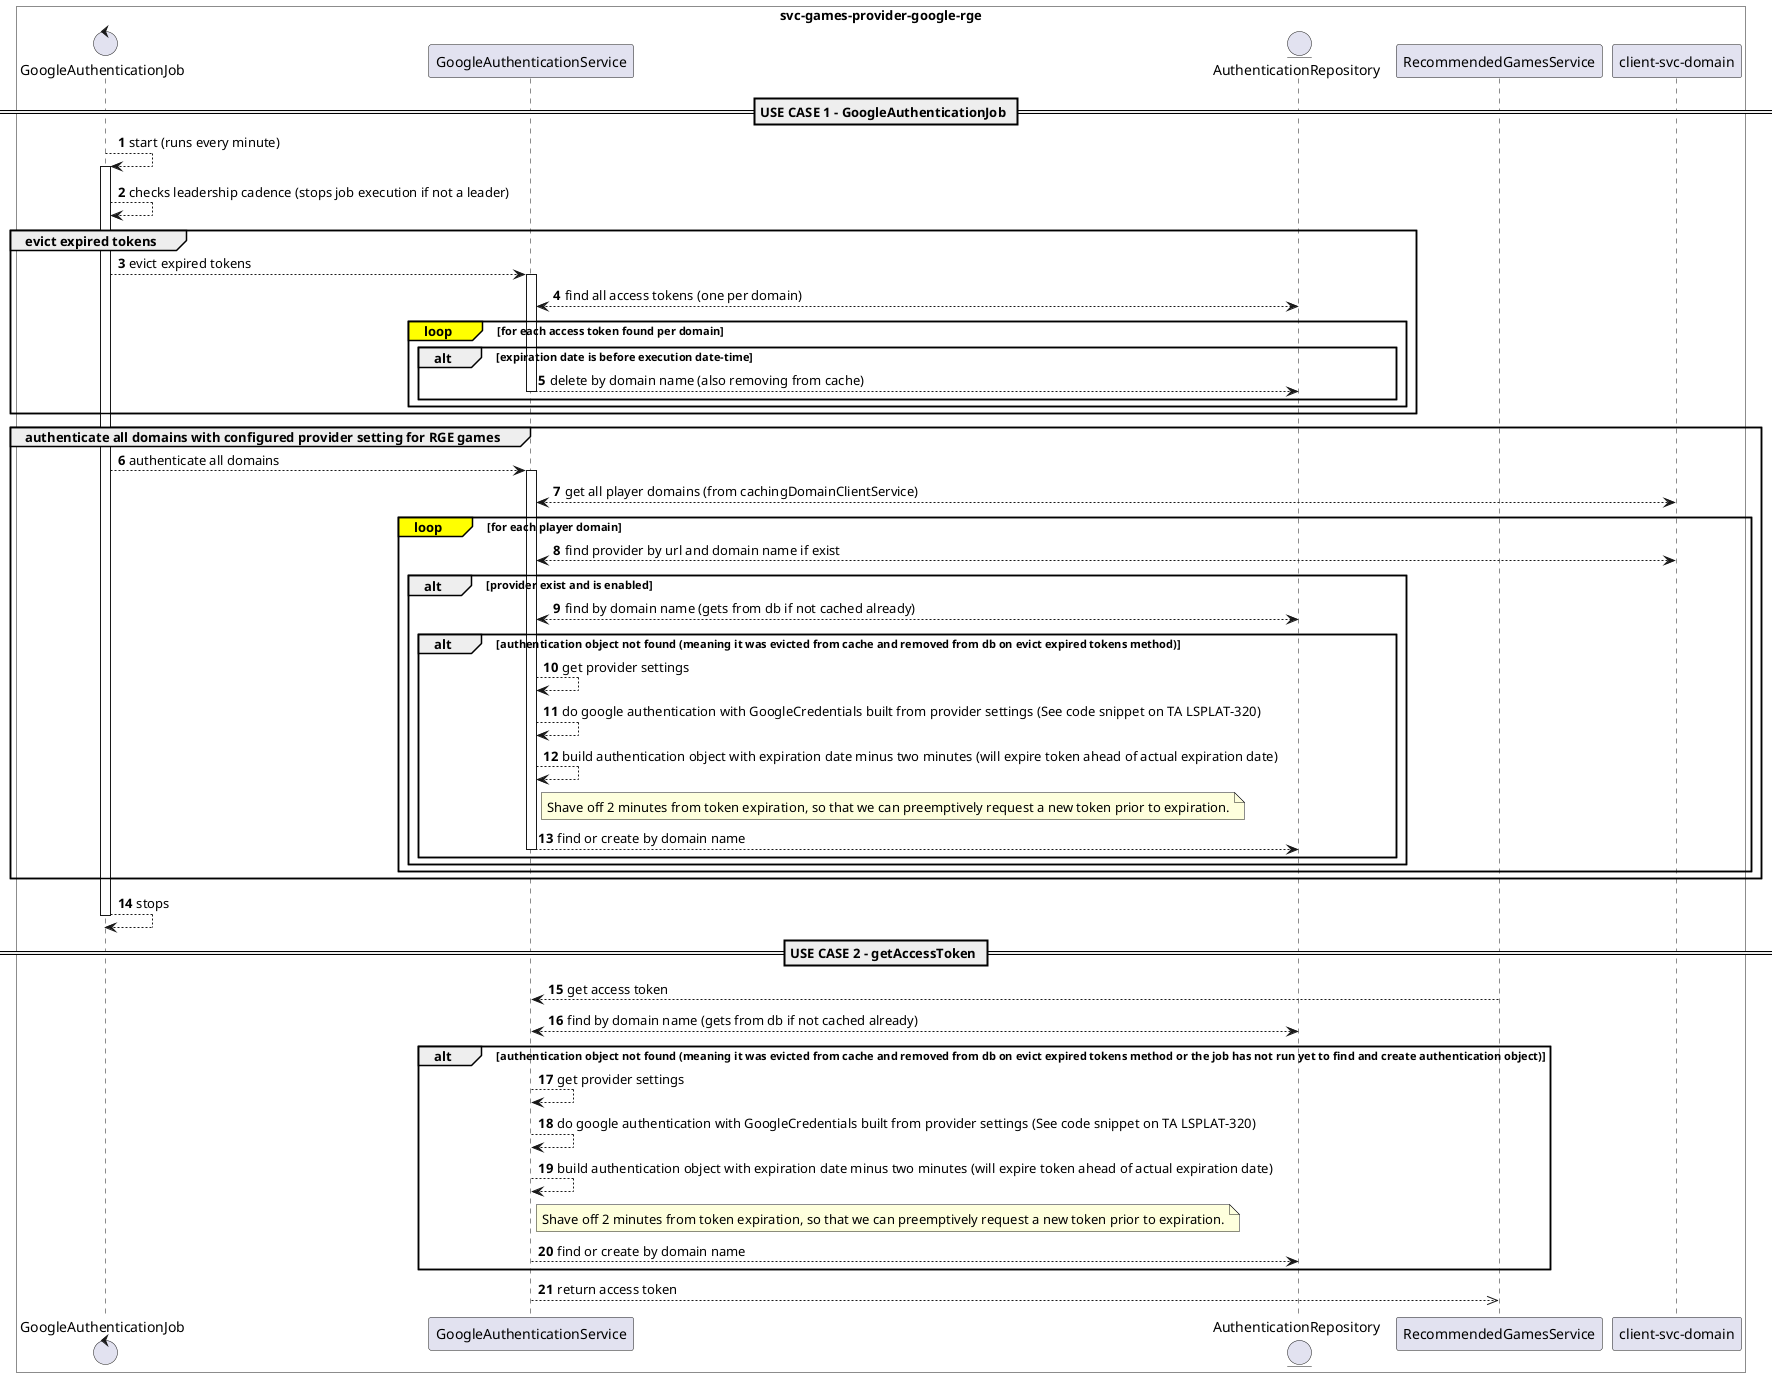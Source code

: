 .RGE Google Cloud Authentication Sequence Diagram
[plantuml]
----
@startuml
'https://plantuml.com/sequence-diagram

box "svc-games-provider-google-rge" #transparent
    control "GoogleAuthenticationJob" as job
    participant GoogleAuthenticationService as authservice
    entity AuthenticationRepository as repository
    participant "RecommendedGamesService" as rgservice
    participant "client-svc-domain" as domain
end box

autonumber

== USE CASE 1 - GoogleAuthenticationJob ==

job --> job++: start (runs every minute)
job --> job: checks leadership cadence (stops job execution if not a leader)

group evict expired tokens

    job --> authservice++: evict expired tokens
    authservice <--> repository: find all access tokens (one per domain)
    loop#yellow for each access token found per domain
        alt expiration date is before execution date-time
            authservice --> repository--: delete by domain name (also removing from cache)
        end
    end
end group

group authenticate all domains with configured provider setting for RGE games

   job --> authservice++: authenticate all domains

   authservice <--> domain: get all player domains (from cachingDomainClientService)
   loop#yellow for each player domain
        authservice <--> domain: find provider by url and domain name if exist
        alt provider exist and is enabled
            authservice <--> repository: find by domain name (gets from db if not cached already)
            alt authentication object not found (meaning it was evicted from cache and removed from db on evict expired tokens method)
                authservice --> authservice: get provider settings
                authservice --> authservice: do google authentication with GoogleCredentials built from provider settings (See code snippet on TA LSPLAT-320)
                authservice --> authservice: build authentication object with expiration date minus two minutes (will expire token ahead of actual expiration date)
                note right authservice: Shave off 2 minutes from token expiration, so that we can preemptively request a new token prior to expiration.
                authservice --> repository--: find or create by domain name
            end
        end
   end

end group

job --> job--: stops


== USE CASE 2 - getAccessToken ==

rgservice --> authservice: get access token
authservice <--> repository: find by domain name (gets from db if not cached already)
alt authentication object not found (meaning it was evicted from cache and removed from db on evict expired tokens method or the job has not run yet to find and create authentication object)
    authservice --> authservice: get provider settings
    authservice --> authservice: do google authentication with GoogleCredentials built from provider settings (See code snippet on TA LSPLAT-320)
    authservice --> authservice: build authentication object with expiration date minus two minutes (will expire token ahead of actual expiration date)
    note right authservice: Shave off 2 minutes from token expiration, so that we can preemptively request a new token prior to expiration.
    authservice --> repository--: find or create by domain name
end
authservice -->>rgservice: return access token


@enduml
----